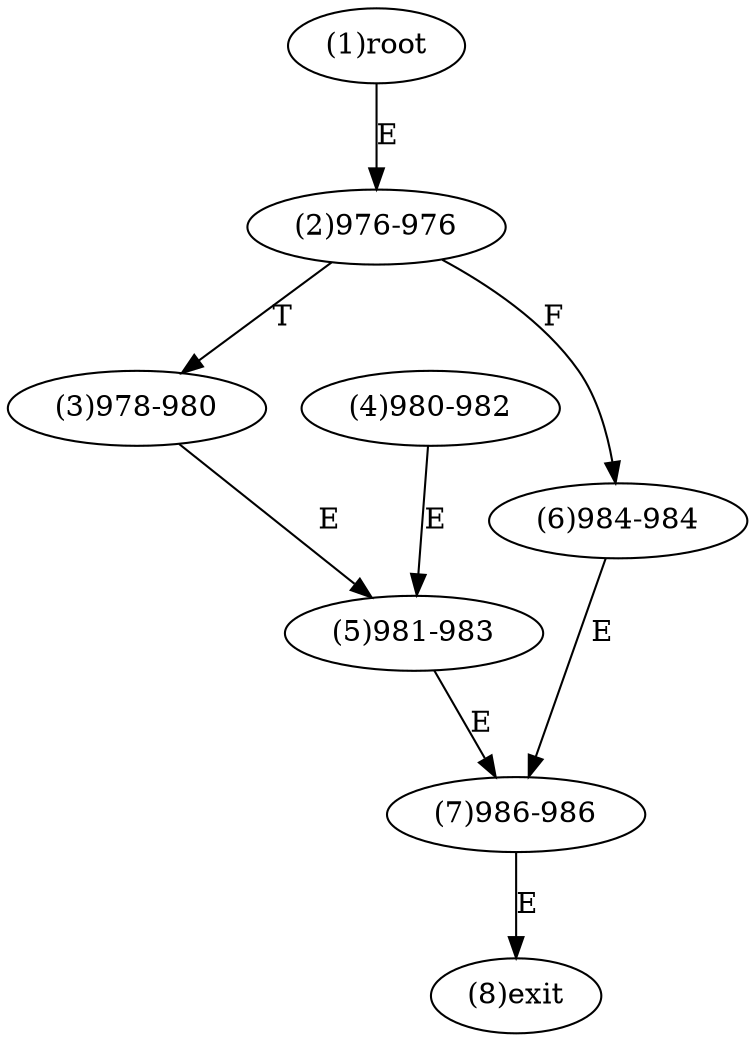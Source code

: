 digraph "" { 
1[ label="(1)root"];
2[ label="(2)976-976"];
3[ label="(3)978-980"];
4[ label="(4)980-982"];
5[ label="(5)981-983"];
6[ label="(6)984-984"];
7[ label="(7)986-986"];
8[ label="(8)exit"];
1->2[ label="E"];
2->6[ label="F"];
2->3[ label="T"];
3->5[ label="E"];
4->5[ label="E"];
5->7[ label="E"];
6->7[ label="E"];
7->8[ label="E"];
}